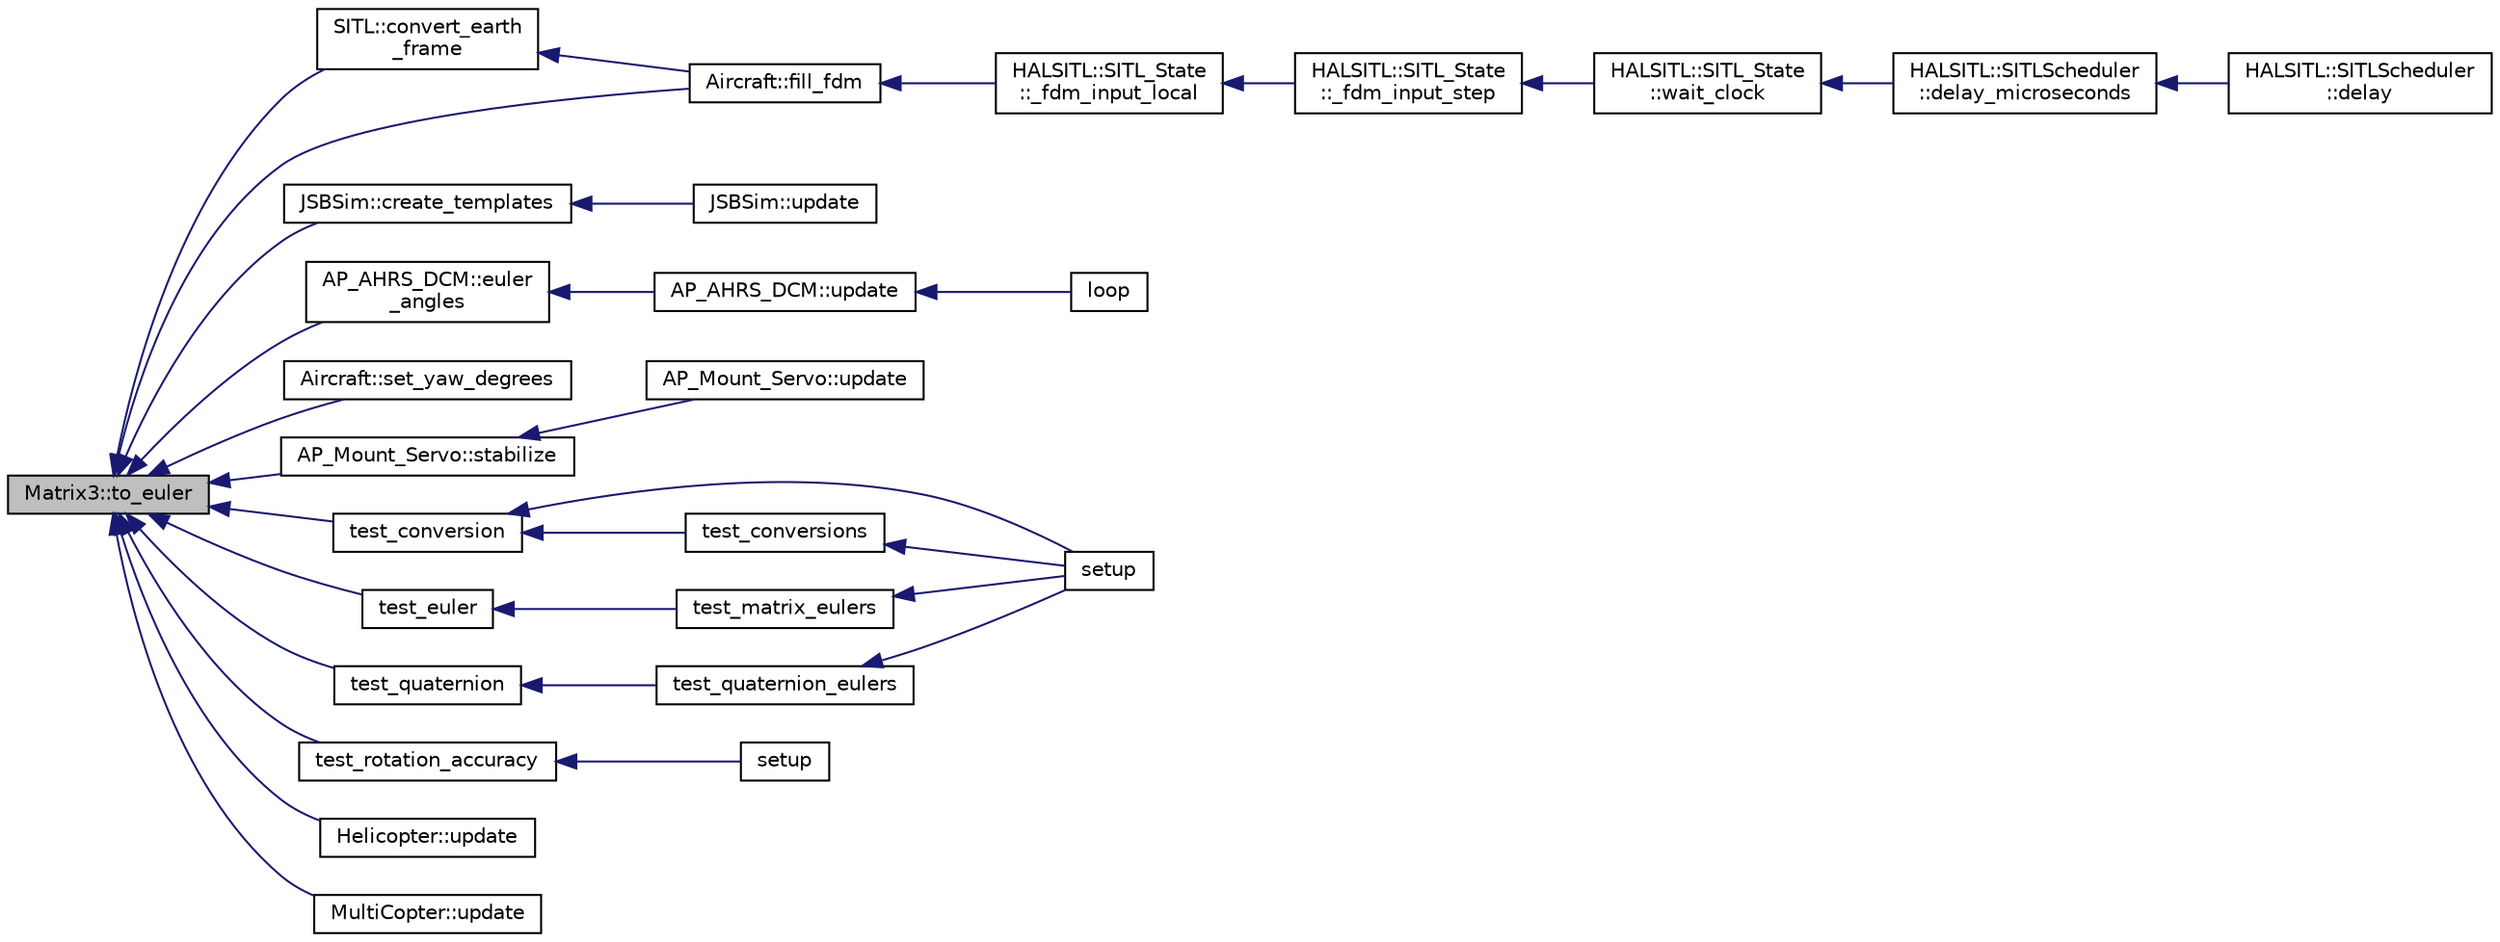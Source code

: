 digraph "Matrix3::to_euler"
{
 // INTERACTIVE_SVG=YES
  edge [fontname="Helvetica",fontsize="10",labelfontname="Helvetica",labelfontsize="10"];
  node [fontname="Helvetica",fontsize="10",shape=record];
  rankdir="LR";
  Node1 [label="Matrix3::to_euler",height=0.2,width=0.4,color="black", fillcolor="grey75", style="filled" fontcolor="black"];
  Node1 -> Node2 [dir="back",color="midnightblue",fontsize="10",style="solid",fontname="Helvetica"];
  Node2 [label="SITL::convert_earth\l_frame",height=0.2,width=0.4,color="black", fillcolor="white", style="filled",URL="$classSITL.html#ac75a45aa71b2b420cf86dfc7afcdb82a"];
  Node2 -> Node3 [dir="back",color="midnightblue",fontsize="10",style="solid",fontname="Helvetica"];
  Node3 [label="Aircraft::fill_fdm",height=0.2,width=0.4,color="black", fillcolor="white", style="filled",URL="$classAircraft.html#a818eb42d9a3c324476f9940798183b17"];
  Node3 -> Node4 [dir="back",color="midnightblue",fontsize="10",style="solid",fontname="Helvetica"];
  Node4 [label="HALSITL::SITL_State\l::_fdm_input_local",height=0.2,width=0.4,color="black", fillcolor="white", style="filled",URL="$classHALSITL_1_1SITL__State.html#a141fe78b0702ab2f2ac4cafc221fdb97"];
  Node4 -> Node5 [dir="back",color="midnightblue",fontsize="10",style="solid",fontname="Helvetica"];
  Node5 [label="HALSITL::SITL_State\l::_fdm_input_step",height=0.2,width=0.4,color="black", fillcolor="white", style="filled",URL="$classHALSITL_1_1SITL__State.html#ae31c93a26ca780bb508dded2498e2e93"];
  Node5 -> Node6 [dir="back",color="midnightblue",fontsize="10",style="solid",fontname="Helvetica"];
  Node6 [label="HALSITL::SITL_State\l::wait_clock",height=0.2,width=0.4,color="black", fillcolor="white", style="filled",URL="$classHALSITL_1_1SITL__State.html#a3eeaf330efded46259bbf64fc53e6b9f"];
  Node6 -> Node7 [dir="back",color="midnightblue",fontsize="10",style="solid",fontname="Helvetica"];
  Node7 [label="HALSITL::SITLScheduler\l::delay_microseconds",height=0.2,width=0.4,color="black", fillcolor="white", style="filled",URL="$classHALSITL_1_1SITLScheduler.html#a4128e7f01b3e88fcb890ed98d91e9b10"];
  Node7 -> Node8 [dir="back",color="midnightblue",fontsize="10",style="solid",fontname="Helvetica"];
  Node8 [label="HALSITL::SITLScheduler\l::delay",height=0.2,width=0.4,color="black", fillcolor="white", style="filled",URL="$classHALSITL_1_1SITLScheduler.html#af7f89d00311bc23d39e38d1a0861cc42"];
  Node1 -> Node9 [dir="back",color="midnightblue",fontsize="10",style="solid",fontname="Helvetica"];
  Node9 [label="JSBSim::create_templates",height=0.2,width=0.4,color="black", fillcolor="white", style="filled",URL="$classJSBSim.html#a3c9432b767ace46a5a71eaadeb89c5ab"];
  Node9 -> Node10 [dir="back",color="midnightblue",fontsize="10",style="solid",fontname="Helvetica"];
  Node10 [label="JSBSim::update",height=0.2,width=0.4,color="black", fillcolor="white", style="filled",URL="$classJSBSim.html#af578b81cce90bf59daea6eccc4c09549"];
  Node1 -> Node11 [dir="back",color="midnightblue",fontsize="10",style="solid",fontname="Helvetica"];
  Node11 [label="AP_AHRS_DCM::euler\l_angles",height=0.2,width=0.4,color="black", fillcolor="white", style="filled",URL="$classAP__AHRS__DCM.html#a78be7bcd6145ccfea4499800fabc65e5"];
  Node11 -> Node12 [dir="back",color="midnightblue",fontsize="10",style="solid",fontname="Helvetica"];
  Node12 [label="AP_AHRS_DCM::update",height=0.2,width=0.4,color="black", fillcolor="white", style="filled",URL="$classAP__AHRS__DCM.html#a6bf59b99999767fdbf4dfd363bc51bfd"];
  Node12 -> Node13 [dir="back",color="midnightblue",fontsize="10",style="solid",fontname="Helvetica"];
  Node13 [label="loop",height=0.2,width=0.4,color="black", fillcolor="white", style="filled",URL="$AHRS__Test_8pde.html#a0b33edabd7f1c4e4a0bf32c67269be2f"];
  Node1 -> Node3 [dir="back",color="midnightblue",fontsize="10",style="solid",fontname="Helvetica"];
  Node1 -> Node14 [dir="back",color="midnightblue",fontsize="10",style="solid",fontname="Helvetica"];
  Node14 [label="Aircraft::set_yaw_degrees",height=0.2,width=0.4,color="black", fillcolor="white", style="filled",URL="$classAircraft.html#ac1d504f87b859e04f039adc4f41398cc"];
  Node1 -> Node15 [dir="back",color="midnightblue",fontsize="10",style="solid",fontname="Helvetica"];
  Node15 [label="AP_Mount_Servo::stabilize",height=0.2,width=0.4,color="black", fillcolor="white", style="filled",URL="$classAP__Mount__Servo.html#af3b79839d37536f6bb7ab56104d77e2f"];
  Node15 -> Node16 [dir="back",color="midnightblue",fontsize="10",style="solid",fontname="Helvetica"];
  Node16 [label="AP_Mount_Servo::update",height=0.2,width=0.4,color="black", fillcolor="white", style="filled",URL="$classAP__Mount__Servo.html#a8f4caa1ed68b0062d25e60c42b333995"];
  Node1 -> Node17 [dir="back",color="midnightblue",fontsize="10",style="solid",fontname="Helvetica"];
  Node17 [label="test_conversion",height=0.2,width=0.4,color="black", fillcolor="white", style="filled",URL="$eulers_8pde.html#ada3aa00f3fc83688f3bb0c2c847b7e50"];
  Node17 -> Node18 [dir="back",color="midnightblue",fontsize="10",style="solid",fontname="Helvetica"];
  Node18 [label="setup",height=0.2,width=0.4,color="black", fillcolor="white", style="filled",URL="$eulers_8pde.html#a7dfd9b79bc5a37d7df40207afbc5431f"];
  Node17 -> Node19 [dir="back",color="midnightblue",fontsize="10",style="solid",fontname="Helvetica"];
  Node19 [label="test_conversions",height=0.2,width=0.4,color="black", fillcolor="white", style="filled",URL="$eulers_8pde.html#ac5851b63c32809e725e1fadbec137224"];
  Node19 -> Node18 [dir="back",color="midnightblue",fontsize="10",style="solid",fontname="Helvetica"];
  Node1 -> Node20 [dir="back",color="midnightblue",fontsize="10",style="solid",fontname="Helvetica"];
  Node20 [label="test_euler",height=0.2,width=0.4,color="black", fillcolor="white", style="filled",URL="$eulers_8pde.html#ab0e4b7cf8126ff5efa48d6f91eaad6ea"];
  Node20 -> Node21 [dir="back",color="midnightblue",fontsize="10",style="solid",fontname="Helvetica"];
  Node21 [label="test_matrix_eulers",height=0.2,width=0.4,color="black", fillcolor="white", style="filled",URL="$eulers_8pde.html#aceb2646dd2a8910fd27813e20e13c6a4"];
  Node21 -> Node18 [dir="back",color="midnightblue",fontsize="10",style="solid",fontname="Helvetica"];
  Node1 -> Node22 [dir="back",color="midnightblue",fontsize="10",style="solid",fontname="Helvetica"];
  Node22 [label="test_quaternion",height=0.2,width=0.4,color="black", fillcolor="white", style="filled",URL="$eulers_8pde.html#a288b88e3267221134f72a170d9895cef"];
  Node22 -> Node23 [dir="back",color="midnightblue",fontsize="10",style="solid",fontname="Helvetica"];
  Node23 [label="test_quaternion_eulers",height=0.2,width=0.4,color="black", fillcolor="white", style="filled",URL="$eulers_8pde.html#a1e4ca41feae51e8f6dc923cde8d1ad39"];
  Node23 -> Node18 [dir="back",color="midnightblue",fontsize="10",style="solid",fontname="Helvetica"];
  Node1 -> Node24 [dir="back",color="midnightblue",fontsize="10",style="solid",fontname="Helvetica"];
  Node24 [label="test_rotation_accuracy",height=0.2,width=0.4,color="black", fillcolor="white", style="filled",URL="$rotations_8pde.html#acaec71463457149487901c616be1c74d"];
  Node24 -> Node25 [dir="back",color="midnightblue",fontsize="10",style="solid",fontname="Helvetica"];
  Node25 [label="setup",height=0.2,width=0.4,color="black", fillcolor="white", style="filled",URL="$rotations_8pde.html#a7dfd9b79bc5a37d7df40207afbc5431f"];
  Node1 -> Node26 [dir="back",color="midnightblue",fontsize="10",style="solid",fontname="Helvetica"];
  Node26 [label="Helicopter::update",height=0.2,width=0.4,color="black", fillcolor="white", style="filled",URL="$classHelicopter.html#a679e4dbbeca418ad17aa98aafdc99385"];
  Node1 -> Node27 [dir="back",color="midnightblue",fontsize="10",style="solid",fontname="Helvetica"];
  Node27 [label="MultiCopter::update",height=0.2,width=0.4,color="black", fillcolor="white", style="filled",URL="$classMultiCopter.html#ad4df8bcd20625ce425cc9d73f9aa6a20"];
}
